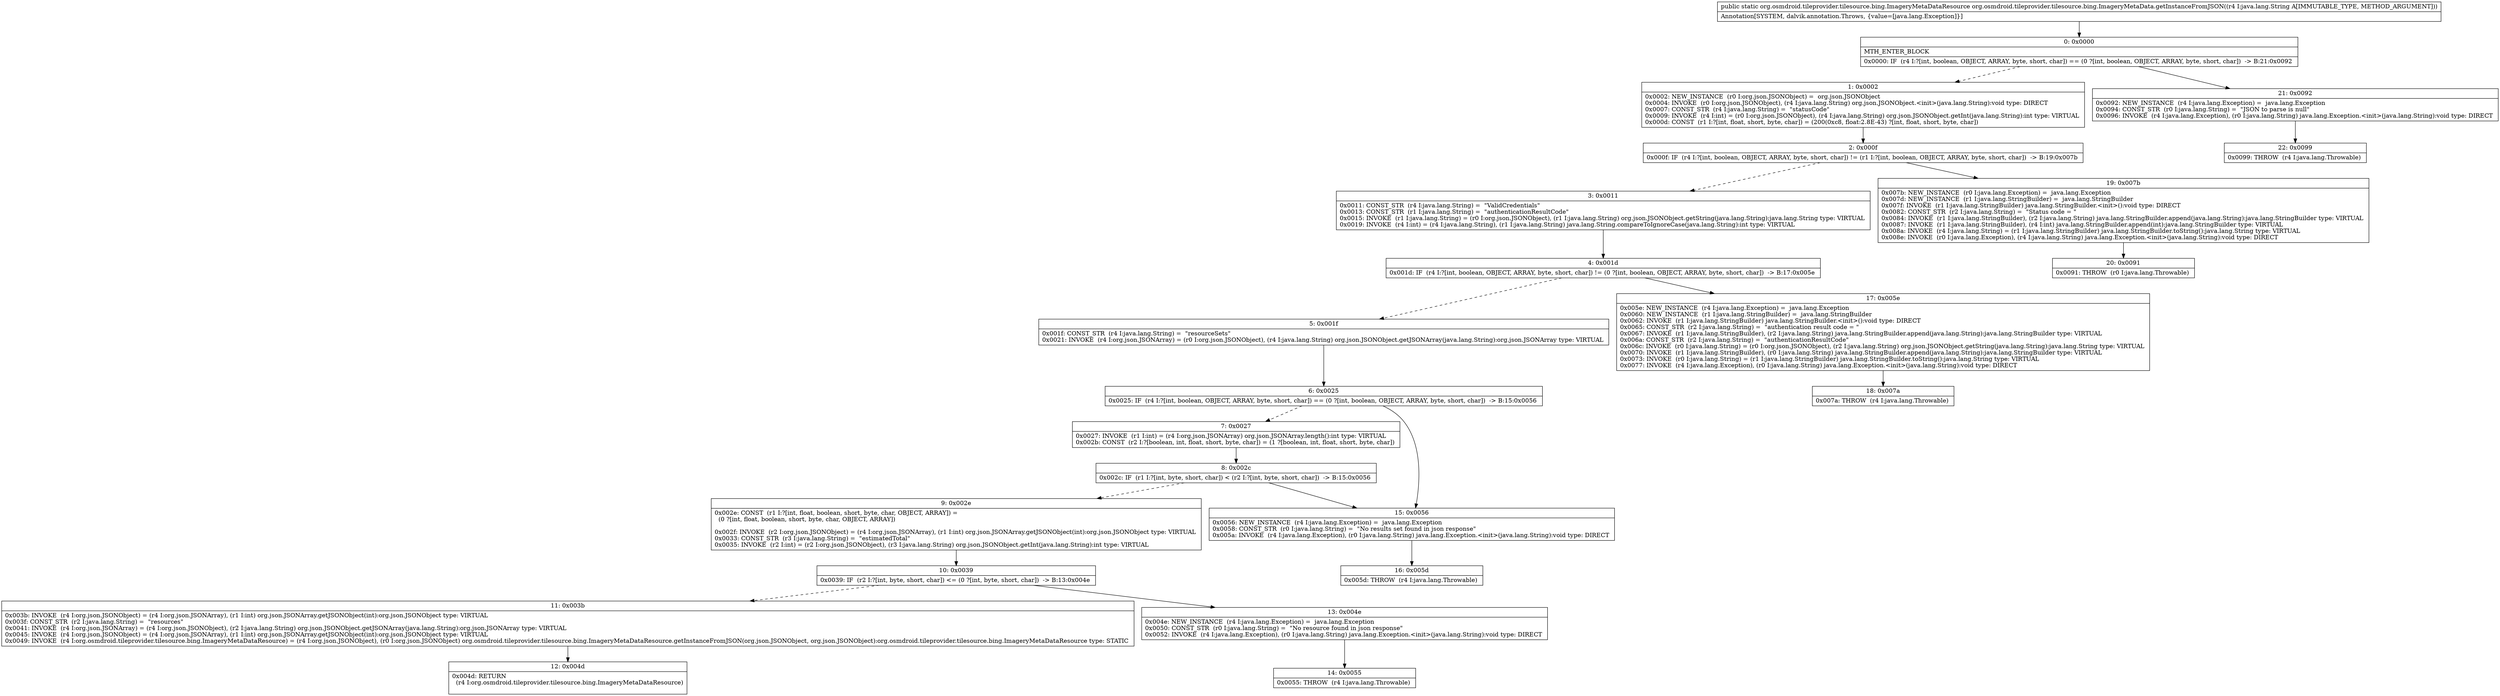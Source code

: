 digraph "CFG fororg.osmdroid.tileprovider.tilesource.bing.ImageryMetaData.getInstanceFromJSON(Ljava\/lang\/String;)Lorg\/osmdroid\/tileprovider\/tilesource\/bing\/ImageryMetaDataResource;" {
Node_0 [shape=record,label="{0\:\ 0x0000|MTH_ENTER_BLOCK\l|0x0000: IF  (r4 I:?[int, boolean, OBJECT, ARRAY, byte, short, char]) == (0 ?[int, boolean, OBJECT, ARRAY, byte, short, char])  \-\> B:21:0x0092 \l}"];
Node_1 [shape=record,label="{1\:\ 0x0002|0x0002: NEW_INSTANCE  (r0 I:org.json.JSONObject) =  org.json.JSONObject \l0x0004: INVOKE  (r0 I:org.json.JSONObject), (r4 I:java.lang.String) org.json.JSONObject.\<init\>(java.lang.String):void type: DIRECT \l0x0007: CONST_STR  (r4 I:java.lang.String) =  \"statusCode\" \l0x0009: INVOKE  (r4 I:int) = (r0 I:org.json.JSONObject), (r4 I:java.lang.String) org.json.JSONObject.getInt(java.lang.String):int type: VIRTUAL \l0x000d: CONST  (r1 I:?[int, float, short, byte, char]) = (200(0xc8, float:2.8E\-43) ?[int, float, short, byte, char]) \l}"];
Node_2 [shape=record,label="{2\:\ 0x000f|0x000f: IF  (r4 I:?[int, boolean, OBJECT, ARRAY, byte, short, char]) != (r1 I:?[int, boolean, OBJECT, ARRAY, byte, short, char])  \-\> B:19:0x007b \l}"];
Node_3 [shape=record,label="{3\:\ 0x0011|0x0011: CONST_STR  (r4 I:java.lang.String) =  \"ValidCredentials\" \l0x0013: CONST_STR  (r1 I:java.lang.String) =  \"authenticationResultCode\" \l0x0015: INVOKE  (r1 I:java.lang.String) = (r0 I:org.json.JSONObject), (r1 I:java.lang.String) org.json.JSONObject.getString(java.lang.String):java.lang.String type: VIRTUAL \l0x0019: INVOKE  (r4 I:int) = (r4 I:java.lang.String), (r1 I:java.lang.String) java.lang.String.compareToIgnoreCase(java.lang.String):int type: VIRTUAL \l}"];
Node_4 [shape=record,label="{4\:\ 0x001d|0x001d: IF  (r4 I:?[int, boolean, OBJECT, ARRAY, byte, short, char]) != (0 ?[int, boolean, OBJECT, ARRAY, byte, short, char])  \-\> B:17:0x005e \l}"];
Node_5 [shape=record,label="{5\:\ 0x001f|0x001f: CONST_STR  (r4 I:java.lang.String) =  \"resourceSets\" \l0x0021: INVOKE  (r4 I:org.json.JSONArray) = (r0 I:org.json.JSONObject), (r4 I:java.lang.String) org.json.JSONObject.getJSONArray(java.lang.String):org.json.JSONArray type: VIRTUAL \l}"];
Node_6 [shape=record,label="{6\:\ 0x0025|0x0025: IF  (r4 I:?[int, boolean, OBJECT, ARRAY, byte, short, char]) == (0 ?[int, boolean, OBJECT, ARRAY, byte, short, char])  \-\> B:15:0x0056 \l}"];
Node_7 [shape=record,label="{7\:\ 0x0027|0x0027: INVOKE  (r1 I:int) = (r4 I:org.json.JSONArray) org.json.JSONArray.length():int type: VIRTUAL \l0x002b: CONST  (r2 I:?[boolean, int, float, short, byte, char]) = (1 ?[boolean, int, float, short, byte, char]) \l}"];
Node_8 [shape=record,label="{8\:\ 0x002c|0x002c: IF  (r1 I:?[int, byte, short, char]) \< (r2 I:?[int, byte, short, char])  \-\> B:15:0x0056 \l}"];
Node_9 [shape=record,label="{9\:\ 0x002e|0x002e: CONST  (r1 I:?[int, float, boolean, short, byte, char, OBJECT, ARRAY]) = \l  (0 ?[int, float, boolean, short, byte, char, OBJECT, ARRAY])\l \l0x002f: INVOKE  (r2 I:org.json.JSONObject) = (r4 I:org.json.JSONArray), (r1 I:int) org.json.JSONArray.getJSONObject(int):org.json.JSONObject type: VIRTUAL \l0x0033: CONST_STR  (r3 I:java.lang.String) =  \"estimatedTotal\" \l0x0035: INVOKE  (r2 I:int) = (r2 I:org.json.JSONObject), (r3 I:java.lang.String) org.json.JSONObject.getInt(java.lang.String):int type: VIRTUAL \l}"];
Node_10 [shape=record,label="{10\:\ 0x0039|0x0039: IF  (r2 I:?[int, byte, short, char]) \<= (0 ?[int, byte, short, char])  \-\> B:13:0x004e \l}"];
Node_11 [shape=record,label="{11\:\ 0x003b|0x003b: INVOKE  (r4 I:org.json.JSONObject) = (r4 I:org.json.JSONArray), (r1 I:int) org.json.JSONArray.getJSONObject(int):org.json.JSONObject type: VIRTUAL \l0x003f: CONST_STR  (r2 I:java.lang.String) =  \"resources\" \l0x0041: INVOKE  (r4 I:org.json.JSONArray) = (r4 I:org.json.JSONObject), (r2 I:java.lang.String) org.json.JSONObject.getJSONArray(java.lang.String):org.json.JSONArray type: VIRTUAL \l0x0045: INVOKE  (r4 I:org.json.JSONObject) = (r4 I:org.json.JSONArray), (r1 I:int) org.json.JSONArray.getJSONObject(int):org.json.JSONObject type: VIRTUAL \l0x0049: INVOKE  (r4 I:org.osmdroid.tileprovider.tilesource.bing.ImageryMetaDataResource) = (r4 I:org.json.JSONObject), (r0 I:org.json.JSONObject) org.osmdroid.tileprovider.tilesource.bing.ImageryMetaDataResource.getInstanceFromJSON(org.json.JSONObject, org.json.JSONObject):org.osmdroid.tileprovider.tilesource.bing.ImageryMetaDataResource type: STATIC \l}"];
Node_12 [shape=record,label="{12\:\ 0x004d|0x004d: RETURN  \l  (r4 I:org.osmdroid.tileprovider.tilesource.bing.ImageryMetaDataResource)\l \l}"];
Node_13 [shape=record,label="{13\:\ 0x004e|0x004e: NEW_INSTANCE  (r4 I:java.lang.Exception) =  java.lang.Exception \l0x0050: CONST_STR  (r0 I:java.lang.String) =  \"No resource found in json response\" \l0x0052: INVOKE  (r4 I:java.lang.Exception), (r0 I:java.lang.String) java.lang.Exception.\<init\>(java.lang.String):void type: DIRECT \l}"];
Node_14 [shape=record,label="{14\:\ 0x0055|0x0055: THROW  (r4 I:java.lang.Throwable) \l}"];
Node_15 [shape=record,label="{15\:\ 0x0056|0x0056: NEW_INSTANCE  (r4 I:java.lang.Exception) =  java.lang.Exception \l0x0058: CONST_STR  (r0 I:java.lang.String) =  \"No results set found in json response\" \l0x005a: INVOKE  (r4 I:java.lang.Exception), (r0 I:java.lang.String) java.lang.Exception.\<init\>(java.lang.String):void type: DIRECT \l}"];
Node_16 [shape=record,label="{16\:\ 0x005d|0x005d: THROW  (r4 I:java.lang.Throwable) \l}"];
Node_17 [shape=record,label="{17\:\ 0x005e|0x005e: NEW_INSTANCE  (r4 I:java.lang.Exception) =  java.lang.Exception \l0x0060: NEW_INSTANCE  (r1 I:java.lang.StringBuilder) =  java.lang.StringBuilder \l0x0062: INVOKE  (r1 I:java.lang.StringBuilder) java.lang.StringBuilder.\<init\>():void type: DIRECT \l0x0065: CONST_STR  (r2 I:java.lang.String) =  \"authentication result code = \" \l0x0067: INVOKE  (r1 I:java.lang.StringBuilder), (r2 I:java.lang.String) java.lang.StringBuilder.append(java.lang.String):java.lang.StringBuilder type: VIRTUAL \l0x006a: CONST_STR  (r2 I:java.lang.String) =  \"authenticationResultCode\" \l0x006c: INVOKE  (r0 I:java.lang.String) = (r0 I:org.json.JSONObject), (r2 I:java.lang.String) org.json.JSONObject.getString(java.lang.String):java.lang.String type: VIRTUAL \l0x0070: INVOKE  (r1 I:java.lang.StringBuilder), (r0 I:java.lang.String) java.lang.StringBuilder.append(java.lang.String):java.lang.StringBuilder type: VIRTUAL \l0x0073: INVOKE  (r0 I:java.lang.String) = (r1 I:java.lang.StringBuilder) java.lang.StringBuilder.toString():java.lang.String type: VIRTUAL \l0x0077: INVOKE  (r4 I:java.lang.Exception), (r0 I:java.lang.String) java.lang.Exception.\<init\>(java.lang.String):void type: DIRECT \l}"];
Node_18 [shape=record,label="{18\:\ 0x007a|0x007a: THROW  (r4 I:java.lang.Throwable) \l}"];
Node_19 [shape=record,label="{19\:\ 0x007b|0x007b: NEW_INSTANCE  (r0 I:java.lang.Exception) =  java.lang.Exception \l0x007d: NEW_INSTANCE  (r1 I:java.lang.StringBuilder) =  java.lang.StringBuilder \l0x007f: INVOKE  (r1 I:java.lang.StringBuilder) java.lang.StringBuilder.\<init\>():void type: DIRECT \l0x0082: CONST_STR  (r2 I:java.lang.String) =  \"Status code = \" \l0x0084: INVOKE  (r1 I:java.lang.StringBuilder), (r2 I:java.lang.String) java.lang.StringBuilder.append(java.lang.String):java.lang.StringBuilder type: VIRTUAL \l0x0087: INVOKE  (r1 I:java.lang.StringBuilder), (r4 I:int) java.lang.StringBuilder.append(int):java.lang.StringBuilder type: VIRTUAL \l0x008a: INVOKE  (r4 I:java.lang.String) = (r1 I:java.lang.StringBuilder) java.lang.StringBuilder.toString():java.lang.String type: VIRTUAL \l0x008e: INVOKE  (r0 I:java.lang.Exception), (r4 I:java.lang.String) java.lang.Exception.\<init\>(java.lang.String):void type: DIRECT \l}"];
Node_20 [shape=record,label="{20\:\ 0x0091|0x0091: THROW  (r0 I:java.lang.Throwable) \l}"];
Node_21 [shape=record,label="{21\:\ 0x0092|0x0092: NEW_INSTANCE  (r4 I:java.lang.Exception) =  java.lang.Exception \l0x0094: CONST_STR  (r0 I:java.lang.String) =  \"JSON to parse is null\" \l0x0096: INVOKE  (r4 I:java.lang.Exception), (r0 I:java.lang.String) java.lang.Exception.\<init\>(java.lang.String):void type: DIRECT \l}"];
Node_22 [shape=record,label="{22\:\ 0x0099|0x0099: THROW  (r4 I:java.lang.Throwable) \l}"];
MethodNode[shape=record,label="{public static org.osmdroid.tileprovider.tilesource.bing.ImageryMetaDataResource org.osmdroid.tileprovider.tilesource.bing.ImageryMetaData.getInstanceFromJSON((r4 I:java.lang.String A[IMMUTABLE_TYPE, METHOD_ARGUMENT]))  | Annotation[SYSTEM, dalvik.annotation.Throws, \{value=[java.lang.Exception]\}]\l}"];
MethodNode -> Node_0;
Node_0 -> Node_1[style=dashed];
Node_0 -> Node_21;
Node_1 -> Node_2;
Node_2 -> Node_3[style=dashed];
Node_2 -> Node_19;
Node_3 -> Node_4;
Node_4 -> Node_5[style=dashed];
Node_4 -> Node_17;
Node_5 -> Node_6;
Node_6 -> Node_7[style=dashed];
Node_6 -> Node_15;
Node_7 -> Node_8;
Node_8 -> Node_9[style=dashed];
Node_8 -> Node_15;
Node_9 -> Node_10;
Node_10 -> Node_11[style=dashed];
Node_10 -> Node_13;
Node_11 -> Node_12;
Node_13 -> Node_14;
Node_15 -> Node_16;
Node_17 -> Node_18;
Node_19 -> Node_20;
Node_21 -> Node_22;
}


